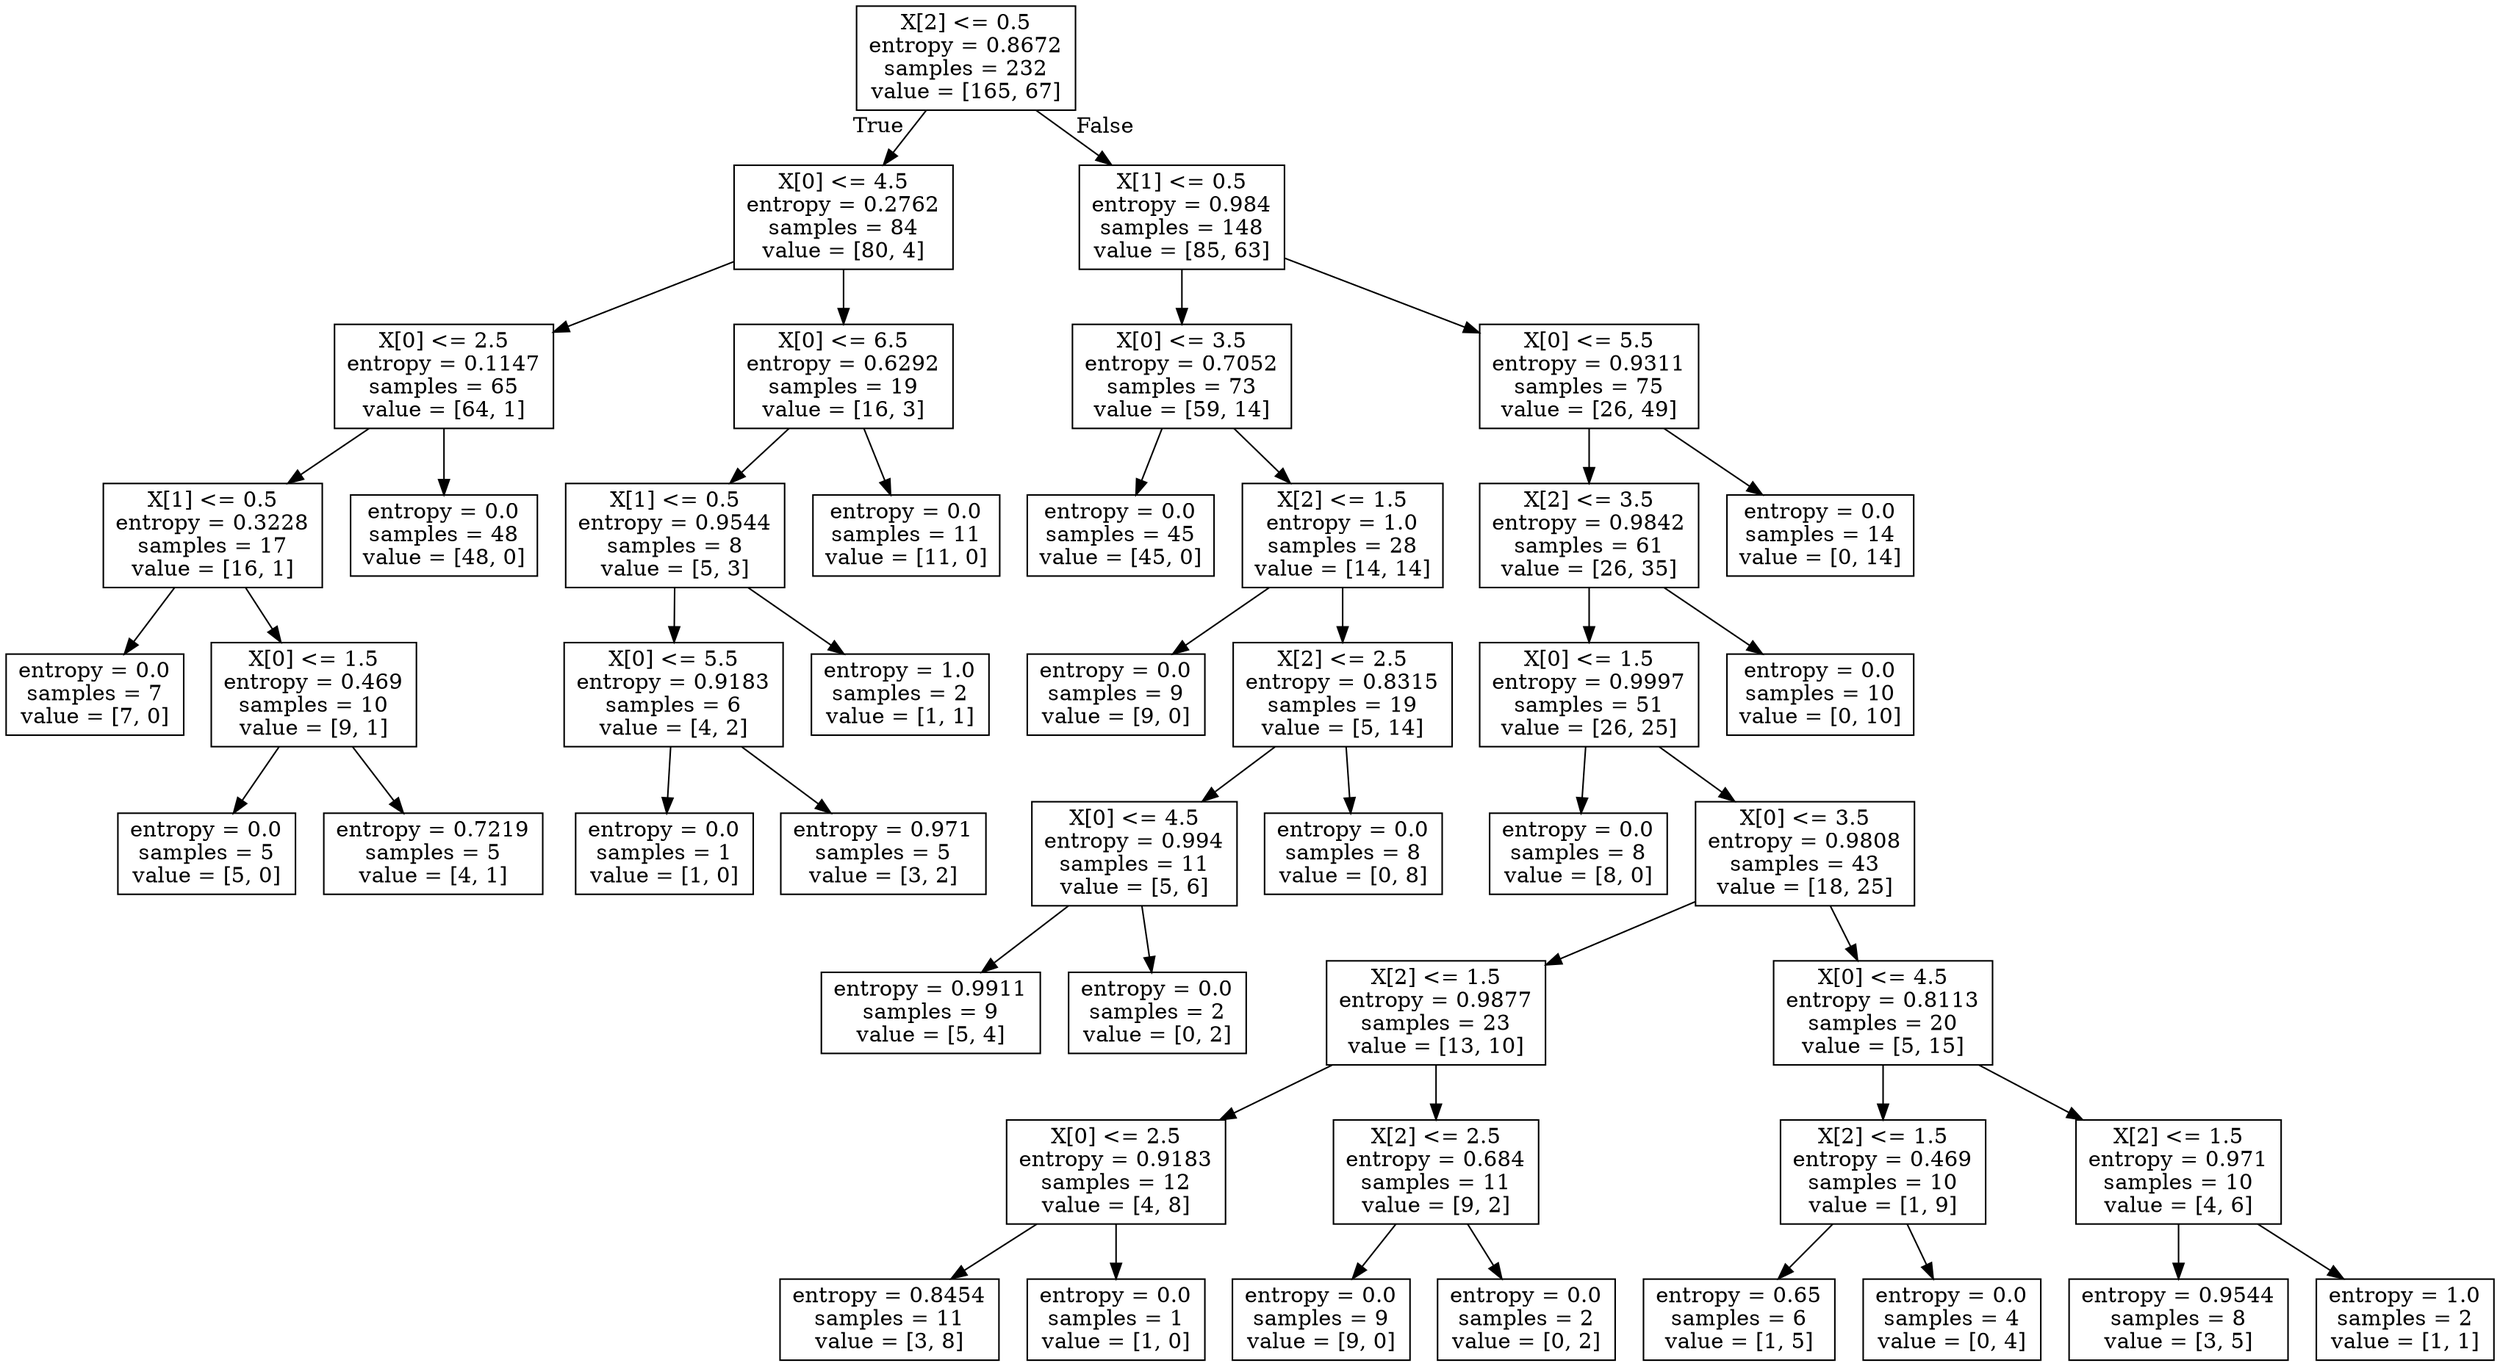 digraph Tree {
node [shape=box] ;
0 [label="X[2] <= 0.5\nentropy = 0.8672\nsamples = 232\nvalue = [165, 67]"] ;
1 [label="X[0] <= 4.5\nentropy = 0.2762\nsamples = 84\nvalue = [80, 4]"] ;
0 -> 1 [labeldistance=2.5, labelangle=45, headlabel="True"] ;
2 [label="X[0] <= 2.5\nentropy = 0.1147\nsamples = 65\nvalue = [64, 1]"] ;
1 -> 2 ;
3 [label="X[1] <= 0.5\nentropy = 0.3228\nsamples = 17\nvalue = [16, 1]"] ;
2 -> 3 ;
4 [label="entropy = 0.0\nsamples = 7\nvalue = [7, 0]"] ;
3 -> 4 ;
5 [label="X[0] <= 1.5\nentropy = 0.469\nsamples = 10\nvalue = [9, 1]"] ;
3 -> 5 ;
6 [label="entropy = 0.0\nsamples = 5\nvalue = [5, 0]"] ;
5 -> 6 ;
7 [label="entropy = 0.7219\nsamples = 5\nvalue = [4, 1]"] ;
5 -> 7 ;
8 [label="entropy = 0.0\nsamples = 48\nvalue = [48, 0]"] ;
2 -> 8 ;
9 [label="X[0] <= 6.5\nentropy = 0.6292\nsamples = 19\nvalue = [16, 3]"] ;
1 -> 9 ;
10 [label="X[1] <= 0.5\nentropy = 0.9544\nsamples = 8\nvalue = [5, 3]"] ;
9 -> 10 ;
11 [label="X[0] <= 5.5\nentropy = 0.9183\nsamples = 6\nvalue = [4, 2]"] ;
10 -> 11 ;
12 [label="entropy = 0.0\nsamples = 1\nvalue = [1, 0]"] ;
11 -> 12 ;
13 [label="entropy = 0.971\nsamples = 5\nvalue = [3, 2]"] ;
11 -> 13 ;
14 [label="entropy = 1.0\nsamples = 2\nvalue = [1, 1]"] ;
10 -> 14 ;
15 [label="entropy = 0.0\nsamples = 11\nvalue = [11, 0]"] ;
9 -> 15 ;
16 [label="X[1] <= 0.5\nentropy = 0.984\nsamples = 148\nvalue = [85, 63]"] ;
0 -> 16 [labeldistance=2.5, labelangle=-45, headlabel="False"] ;
17 [label="X[0] <= 3.5\nentropy = 0.7052\nsamples = 73\nvalue = [59, 14]"] ;
16 -> 17 ;
18 [label="entropy = 0.0\nsamples = 45\nvalue = [45, 0]"] ;
17 -> 18 ;
19 [label="X[2] <= 1.5\nentropy = 1.0\nsamples = 28\nvalue = [14, 14]"] ;
17 -> 19 ;
20 [label="entropy = 0.0\nsamples = 9\nvalue = [9, 0]"] ;
19 -> 20 ;
21 [label="X[2] <= 2.5\nentropy = 0.8315\nsamples = 19\nvalue = [5, 14]"] ;
19 -> 21 ;
22 [label="X[0] <= 4.5\nentropy = 0.994\nsamples = 11\nvalue = [5, 6]"] ;
21 -> 22 ;
23 [label="entropy = 0.9911\nsamples = 9\nvalue = [5, 4]"] ;
22 -> 23 ;
24 [label="entropy = 0.0\nsamples = 2\nvalue = [0, 2]"] ;
22 -> 24 ;
25 [label="entropy = 0.0\nsamples = 8\nvalue = [0, 8]"] ;
21 -> 25 ;
26 [label="X[0] <= 5.5\nentropy = 0.9311\nsamples = 75\nvalue = [26, 49]"] ;
16 -> 26 ;
27 [label="X[2] <= 3.5\nentropy = 0.9842\nsamples = 61\nvalue = [26, 35]"] ;
26 -> 27 ;
28 [label="X[0] <= 1.5\nentropy = 0.9997\nsamples = 51\nvalue = [26, 25]"] ;
27 -> 28 ;
29 [label="entropy = 0.0\nsamples = 8\nvalue = [8, 0]"] ;
28 -> 29 ;
30 [label="X[0] <= 3.5\nentropy = 0.9808\nsamples = 43\nvalue = [18, 25]"] ;
28 -> 30 ;
31 [label="X[2] <= 1.5\nentropy = 0.9877\nsamples = 23\nvalue = [13, 10]"] ;
30 -> 31 ;
32 [label="X[0] <= 2.5\nentropy = 0.9183\nsamples = 12\nvalue = [4, 8]"] ;
31 -> 32 ;
33 [label="entropy = 0.8454\nsamples = 11\nvalue = [3, 8]"] ;
32 -> 33 ;
34 [label="entropy = 0.0\nsamples = 1\nvalue = [1, 0]"] ;
32 -> 34 ;
35 [label="X[2] <= 2.5\nentropy = 0.684\nsamples = 11\nvalue = [9, 2]"] ;
31 -> 35 ;
36 [label="entropy = 0.0\nsamples = 9\nvalue = [9, 0]"] ;
35 -> 36 ;
37 [label="entropy = 0.0\nsamples = 2\nvalue = [0, 2]"] ;
35 -> 37 ;
38 [label="X[0] <= 4.5\nentropy = 0.8113\nsamples = 20\nvalue = [5, 15]"] ;
30 -> 38 ;
39 [label="X[2] <= 1.5\nentropy = 0.469\nsamples = 10\nvalue = [1, 9]"] ;
38 -> 39 ;
40 [label="entropy = 0.65\nsamples = 6\nvalue = [1, 5]"] ;
39 -> 40 ;
41 [label="entropy = 0.0\nsamples = 4\nvalue = [0, 4]"] ;
39 -> 41 ;
42 [label="X[2] <= 1.5\nentropy = 0.971\nsamples = 10\nvalue = [4, 6]"] ;
38 -> 42 ;
43 [label="entropy = 0.9544\nsamples = 8\nvalue = [3, 5]"] ;
42 -> 43 ;
44 [label="entropy = 1.0\nsamples = 2\nvalue = [1, 1]"] ;
42 -> 44 ;
45 [label="entropy = 0.0\nsamples = 10\nvalue = [0, 10]"] ;
27 -> 45 ;
46 [label="entropy = 0.0\nsamples = 14\nvalue = [0, 14]"] ;
26 -> 46 ;
}
